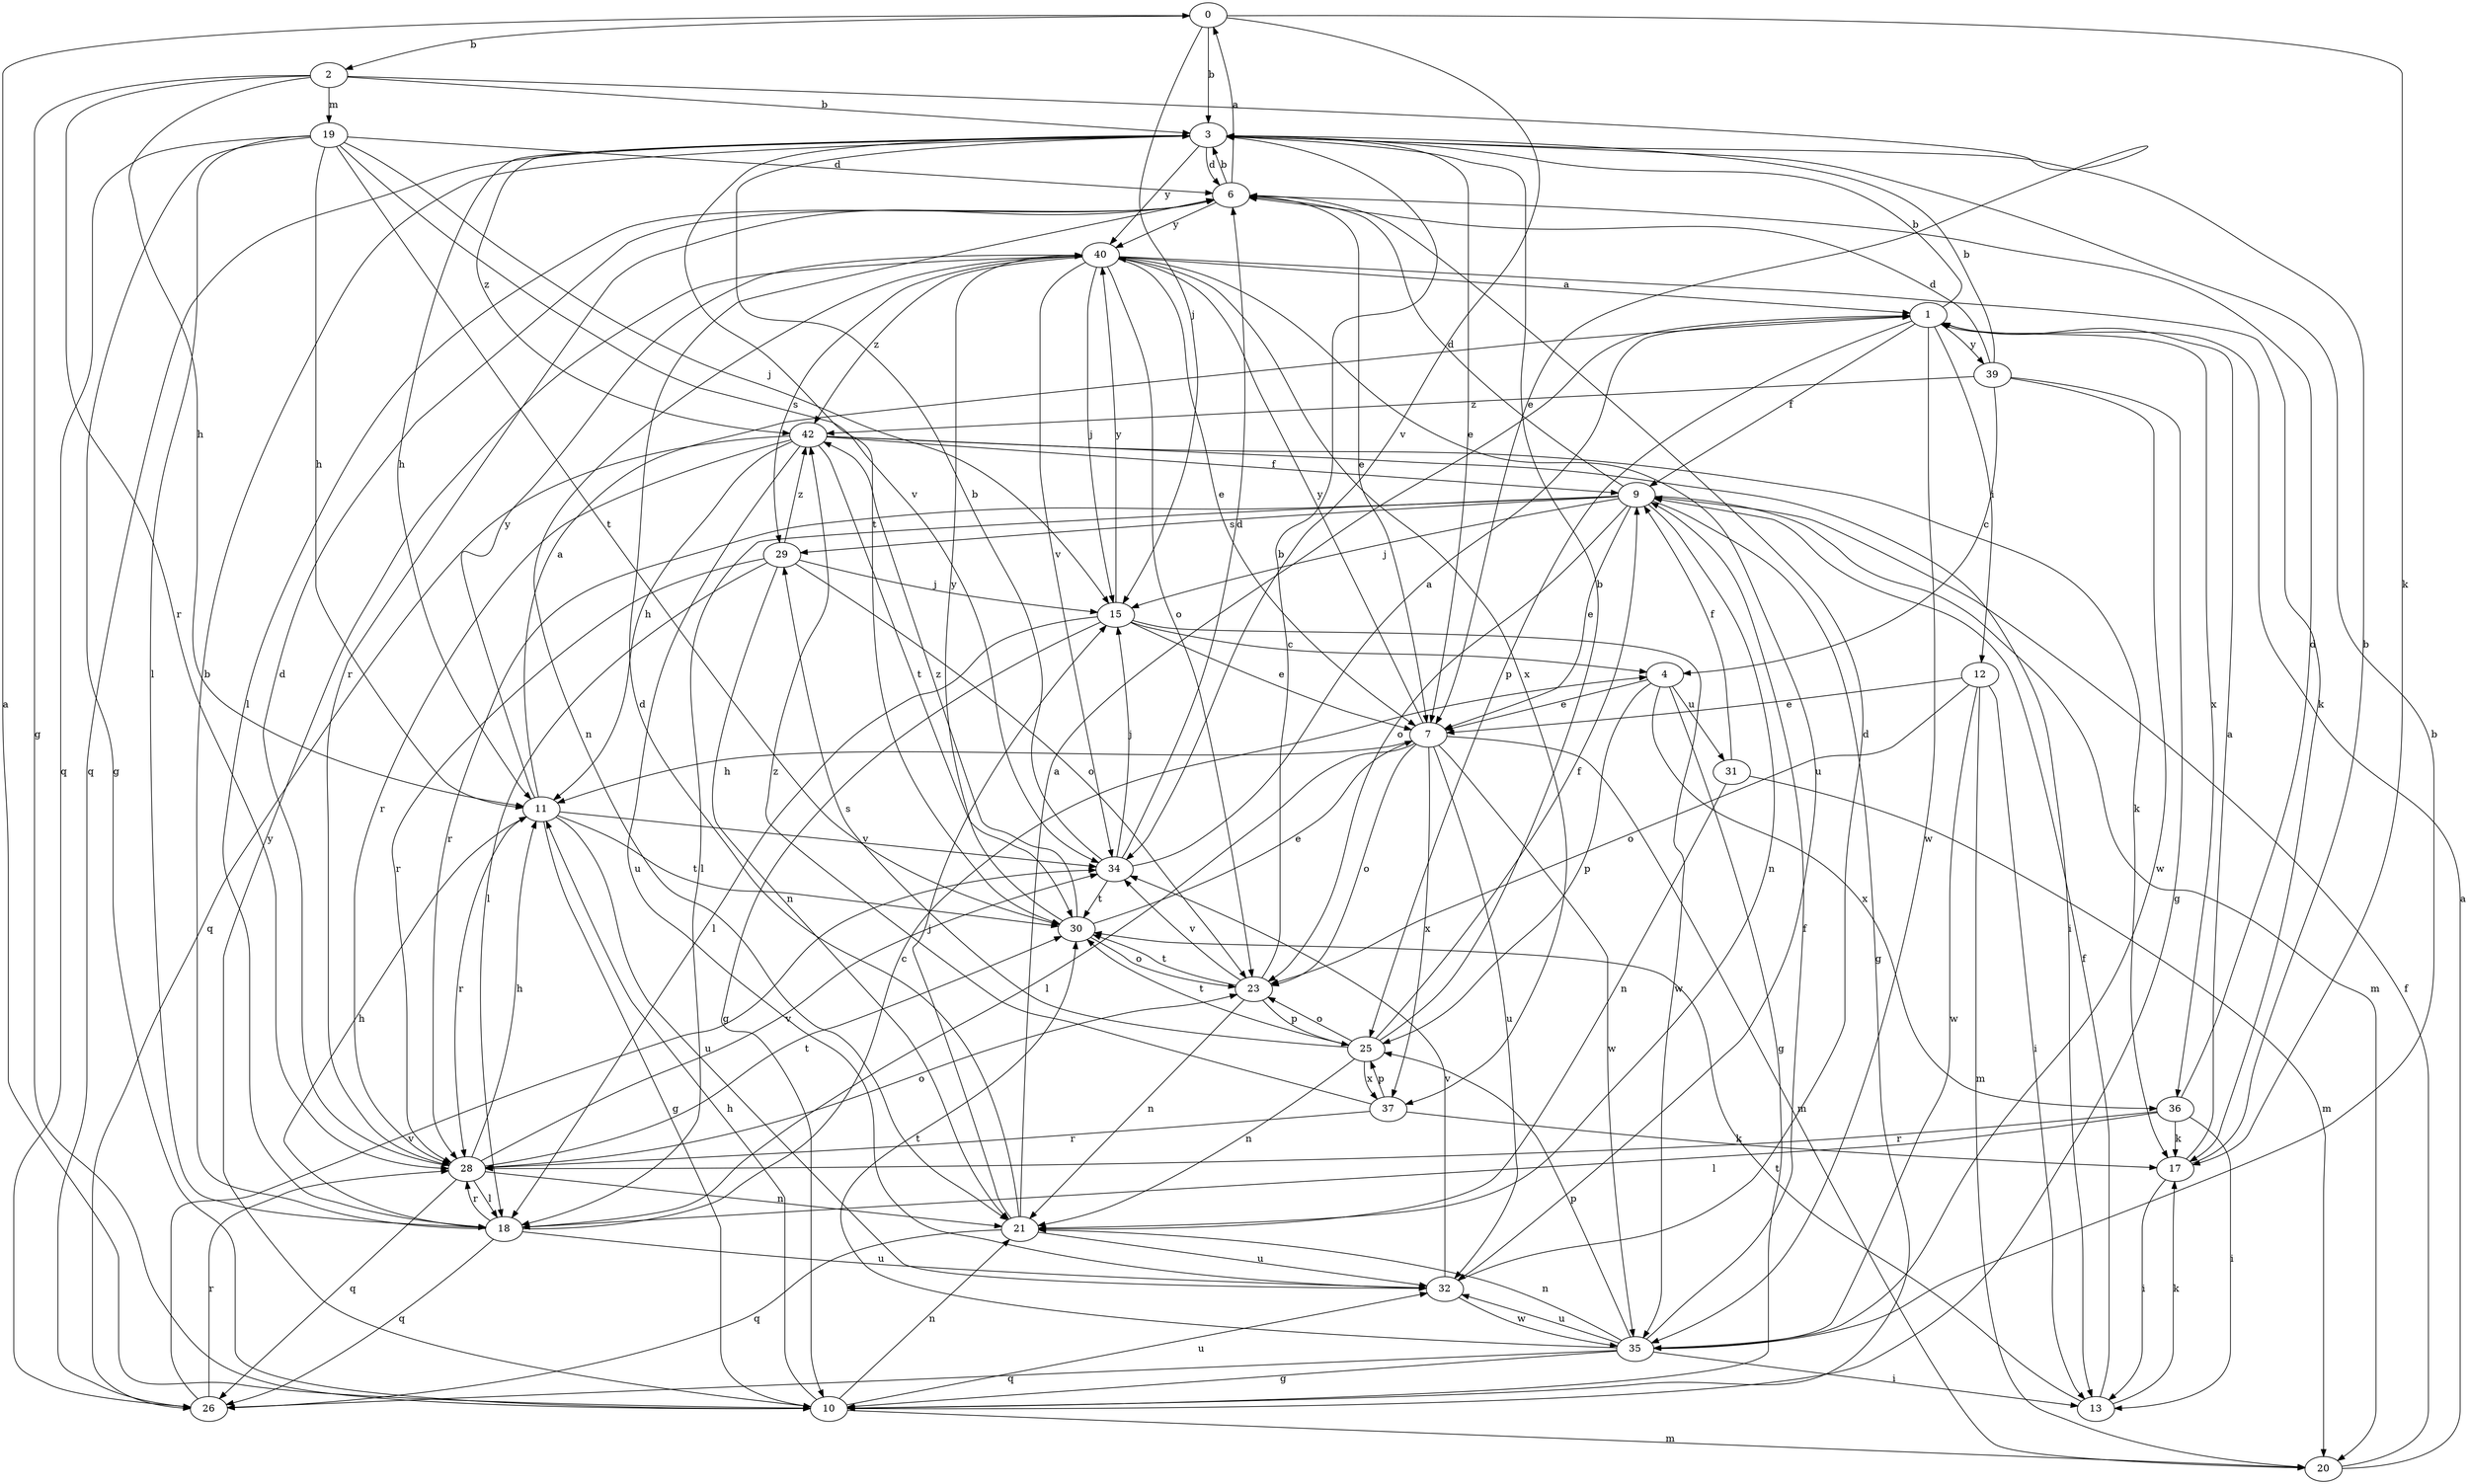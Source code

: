 strict digraph  {
0;
1;
2;
3;
4;
6;
7;
9;
10;
11;
12;
13;
15;
17;
18;
19;
20;
21;
23;
25;
26;
28;
29;
30;
31;
32;
34;
35;
36;
37;
39;
40;
42;
0 -> 2  [label=b];
0 -> 3  [label=b];
0 -> 15  [label=j];
0 -> 17  [label=k];
0 -> 34  [label=v];
1 -> 3  [label=b];
1 -> 9  [label=f];
1 -> 12  [label=i];
1 -> 25  [label=p];
1 -> 35  [label=w];
1 -> 36  [label=x];
1 -> 39  [label=y];
2 -> 3  [label=b];
2 -> 7  [label=e];
2 -> 10  [label=g];
2 -> 11  [label=h];
2 -> 19  [label=m];
2 -> 28  [label=r];
3 -> 6  [label=d];
3 -> 7  [label=e];
3 -> 11  [label=h];
3 -> 26  [label=q];
3 -> 30  [label=t];
3 -> 40  [label=y];
3 -> 42  [label=z];
4 -> 7  [label=e];
4 -> 10  [label=g];
4 -> 25  [label=p];
4 -> 31  [label=u];
4 -> 36  [label=x];
6 -> 0  [label=a];
6 -> 3  [label=b];
6 -> 7  [label=e];
6 -> 18  [label=l];
6 -> 28  [label=r];
6 -> 40  [label=y];
7 -> 11  [label=h];
7 -> 18  [label=l];
7 -> 20  [label=m];
7 -> 23  [label=o];
7 -> 32  [label=u];
7 -> 35  [label=w];
7 -> 37  [label=x];
7 -> 40  [label=y];
9 -> 6  [label=d];
9 -> 7  [label=e];
9 -> 10  [label=g];
9 -> 15  [label=j];
9 -> 18  [label=l];
9 -> 20  [label=m];
9 -> 21  [label=n];
9 -> 23  [label=o];
9 -> 28  [label=r];
9 -> 29  [label=s];
10 -> 0  [label=a];
10 -> 11  [label=h];
10 -> 20  [label=m];
10 -> 21  [label=n];
10 -> 32  [label=u];
10 -> 40  [label=y];
11 -> 1  [label=a];
11 -> 10  [label=g];
11 -> 28  [label=r];
11 -> 30  [label=t];
11 -> 32  [label=u];
11 -> 34  [label=v];
11 -> 40  [label=y];
12 -> 7  [label=e];
12 -> 13  [label=i];
12 -> 20  [label=m];
12 -> 23  [label=o];
12 -> 35  [label=w];
13 -> 9  [label=f];
13 -> 17  [label=k];
13 -> 30  [label=t];
15 -> 4  [label=c];
15 -> 7  [label=e];
15 -> 10  [label=g];
15 -> 18  [label=l];
15 -> 35  [label=w];
15 -> 40  [label=y];
17 -> 1  [label=a];
17 -> 3  [label=b];
17 -> 13  [label=i];
18 -> 3  [label=b];
18 -> 4  [label=c];
18 -> 11  [label=h];
18 -> 26  [label=q];
18 -> 28  [label=r];
18 -> 32  [label=u];
19 -> 6  [label=d];
19 -> 10  [label=g];
19 -> 11  [label=h];
19 -> 15  [label=j];
19 -> 18  [label=l];
19 -> 26  [label=q];
19 -> 30  [label=t];
19 -> 34  [label=v];
20 -> 1  [label=a];
20 -> 9  [label=f];
21 -> 1  [label=a];
21 -> 6  [label=d];
21 -> 15  [label=j];
21 -> 26  [label=q];
21 -> 32  [label=u];
23 -> 3  [label=b];
23 -> 21  [label=n];
23 -> 25  [label=p];
23 -> 30  [label=t];
23 -> 34  [label=v];
25 -> 3  [label=b];
25 -> 9  [label=f];
25 -> 21  [label=n];
25 -> 23  [label=o];
25 -> 29  [label=s];
25 -> 30  [label=t];
25 -> 37  [label=x];
26 -> 28  [label=r];
26 -> 34  [label=v];
28 -> 6  [label=d];
28 -> 11  [label=h];
28 -> 18  [label=l];
28 -> 21  [label=n];
28 -> 23  [label=o];
28 -> 26  [label=q];
28 -> 30  [label=t];
28 -> 34  [label=v];
29 -> 15  [label=j];
29 -> 18  [label=l];
29 -> 21  [label=n];
29 -> 23  [label=o];
29 -> 28  [label=r];
29 -> 42  [label=z];
30 -> 7  [label=e];
30 -> 23  [label=o];
30 -> 40  [label=y];
30 -> 42  [label=z];
31 -> 9  [label=f];
31 -> 20  [label=m];
31 -> 21  [label=n];
32 -> 6  [label=d];
32 -> 34  [label=v];
32 -> 35  [label=w];
34 -> 1  [label=a];
34 -> 3  [label=b];
34 -> 6  [label=d];
34 -> 15  [label=j];
34 -> 30  [label=t];
35 -> 3  [label=b];
35 -> 9  [label=f];
35 -> 10  [label=g];
35 -> 13  [label=i];
35 -> 21  [label=n];
35 -> 25  [label=p];
35 -> 26  [label=q];
35 -> 30  [label=t];
35 -> 32  [label=u];
36 -> 6  [label=d];
36 -> 13  [label=i];
36 -> 17  [label=k];
36 -> 18  [label=l];
36 -> 28  [label=r];
37 -> 17  [label=k];
37 -> 25  [label=p];
37 -> 28  [label=r];
37 -> 42  [label=z];
39 -> 3  [label=b];
39 -> 4  [label=c];
39 -> 6  [label=d];
39 -> 10  [label=g];
39 -> 35  [label=w];
39 -> 42  [label=z];
40 -> 1  [label=a];
40 -> 7  [label=e];
40 -> 15  [label=j];
40 -> 17  [label=k];
40 -> 21  [label=n];
40 -> 23  [label=o];
40 -> 29  [label=s];
40 -> 32  [label=u];
40 -> 34  [label=v];
40 -> 37  [label=x];
40 -> 42  [label=z];
42 -> 9  [label=f];
42 -> 11  [label=h];
42 -> 13  [label=i];
42 -> 17  [label=k];
42 -> 26  [label=q];
42 -> 28  [label=r];
42 -> 30  [label=t];
42 -> 32  [label=u];
}
